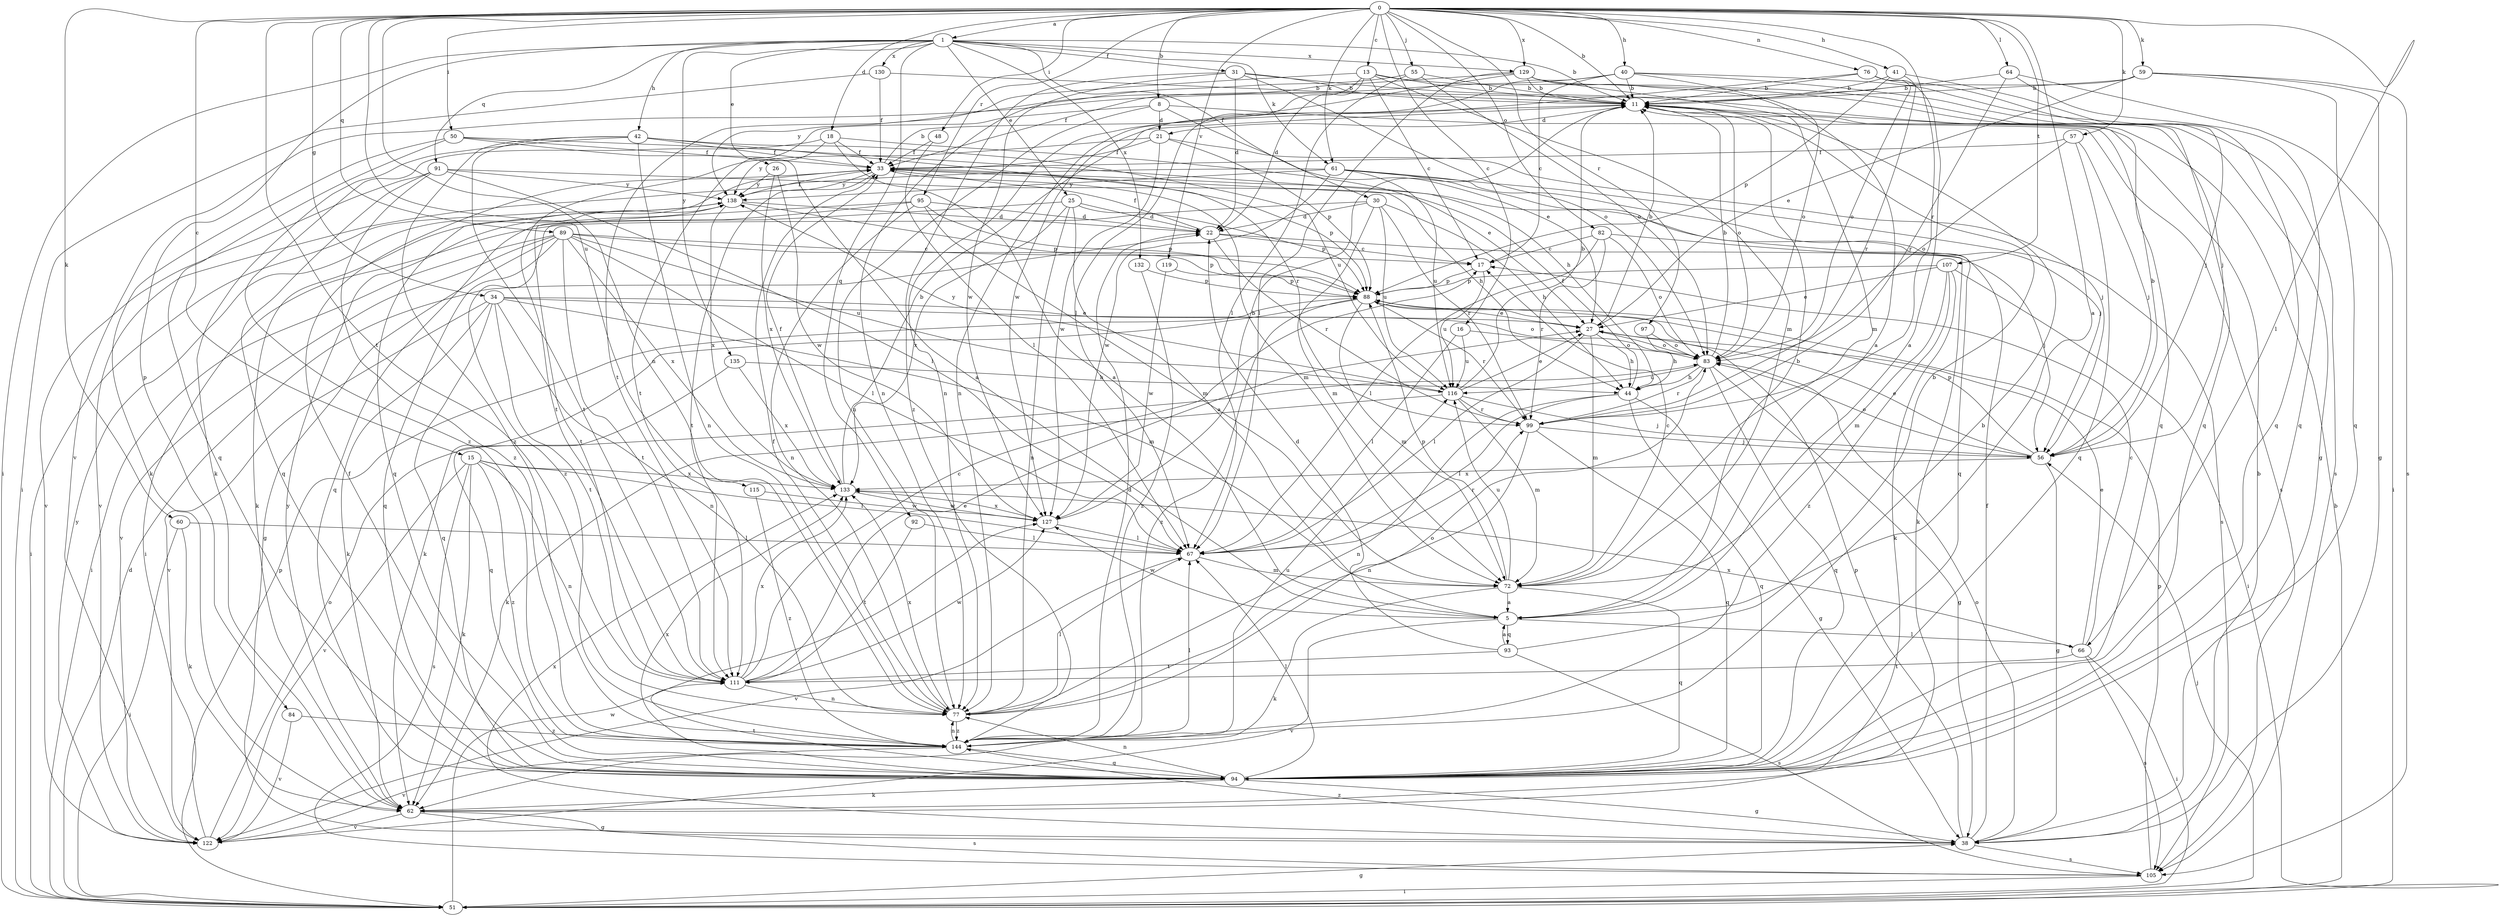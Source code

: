 strict digraph  {
0;
1;
5;
8;
11;
13;
15;
16;
17;
18;
21;
22;
25;
26;
27;
30;
31;
33;
34;
38;
40;
41;
42;
44;
48;
50;
51;
55;
56;
57;
59;
60;
61;
62;
64;
66;
67;
72;
76;
77;
82;
83;
84;
88;
89;
91;
92;
93;
94;
95;
97;
99;
105;
107;
111;
115;
116;
119;
122;
127;
129;
130;
132;
133;
135;
138;
144;
0 -> 1  [label=a];
0 -> 5  [label=a];
0 -> 8  [label=b];
0 -> 11  [label=b];
0 -> 13  [label=c];
0 -> 15  [label=c];
0 -> 16  [label=c];
0 -> 18  [label=d];
0 -> 34  [label=g];
0 -> 40  [label=h];
0 -> 41  [label=h];
0 -> 48  [label=i];
0 -> 50  [label=i];
0 -> 55  [label=j];
0 -> 57  [label=k];
0 -> 59  [label=k];
0 -> 60  [label=k];
0 -> 61  [label=k];
0 -> 64  [label=l];
0 -> 66  [label=l];
0 -> 76  [label=n];
0 -> 77  [label=n];
0 -> 82  [label=o];
0 -> 89  [label=q];
0 -> 95  [label=r];
0 -> 97  [label=r];
0 -> 99  [label=r];
0 -> 107  [label=t];
0 -> 111  [label=t];
0 -> 115  [label=u];
0 -> 119  [label=v];
0 -> 129  [label=x];
1 -> 11  [label=b];
1 -> 25  [label=e];
1 -> 26  [label=e];
1 -> 30  [label=f];
1 -> 31  [label=f];
1 -> 42  [label=h];
1 -> 51  [label=i];
1 -> 61  [label=k];
1 -> 84  [label=p];
1 -> 91  [label=q];
1 -> 92  [label=q];
1 -> 129  [label=x];
1 -> 130  [label=x];
1 -> 132  [label=x];
1 -> 135  [label=y];
5 -> 11  [label=b];
5 -> 66  [label=l];
5 -> 93  [label=q];
5 -> 122  [label=v];
5 -> 127  [label=w];
8 -> 21  [label=d];
8 -> 27  [label=e];
8 -> 77  [label=n];
8 -> 105  [label=s];
8 -> 111  [label=t];
11 -> 21  [label=d];
11 -> 83  [label=o];
13 -> 11  [label=b];
13 -> 17  [label=c];
13 -> 22  [label=d];
13 -> 56  [label=j];
13 -> 67  [label=l];
13 -> 72  [label=m];
13 -> 138  [label=y];
15 -> 62  [label=k];
15 -> 67  [label=l];
15 -> 77  [label=n];
15 -> 105  [label=s];
15 -> 122  [label=v];
15 -> 133  [label=x];
15 -> 144  [label=z];
16 -> 67  [label=l];
16 -> 83  [label=o];
16 -> 116  [label=u];
17 -> 88  [label=p];
17 -> 116  [label=u];
18 -> 5  [label=a];
18 -> 27  [label=e];
18 -> 33  [label=f];
18 -> 111  [label=t];
18 -> 144  [label=z];
21 -> 33  [label=f];
21 -> 56  [label=j];
21 -> 88  [label=p];
21 -> 127  [label=w];
21 -> 138  [label=y];
22 -> 17  [label=c];
22 -> 33  [label=f];
22 -> 56  [label=j];
22 -> 99  [label=r];
25 -> 5  [label=a];
25 -> 22  [label=d];
25 -> 77  [label=n];
25 -> 88  [label=p];
25 -> 133  [label=x];
25 -> 144  [label=z];
26 -> 127  [label=w];
26 -> 133  [label=x];
26 -> 138  [label=y];
27 -> 11  [label=b];
27 -> 44  [label=h];
27 -> 67  [label=l];
27 -> 72  [label=m];
27 -> 83  [label=o];
30 -> 22  [label=d];
30 -> 44  [label=h];
30 -> 51  [label=i];
30 -> 72  [label=m];
30 -> 99  [label=r];
30 -> 116  [label=u];
31 -> 11  [label=b];
31 -> 22  [label=d];
31 -> 83  [label=o];
31 -> 94  [label=q];
31 -> 127  [label=w];
31 -> 144  [label=z];
33 -> 11  [label=b];
33 -> 72  [label=m];
33 -> 88  [label=p];
33 -> 94  [label=q];
33 -> 111  [label=t];
33 -> 138  [label=y];
34 -> 27  [label=e];
34 -> 62  [label=k];
34 -> 72  [label=m];
34 -> 77  [label=n];
34 -> 83  [label=o];
34 -> 94  [label=q];
34 -> 111  [label=t];
34 -> 122  [label=v];
38 -> 11  [label=b];
38 -> 33  [label=f];
38 -> 83  [label=o];
38 -> 88  [label=p];
38 -> 105  [label=s];
38 -> 133  [label=x];
38 -> 144  [label=z];
40 -> 11  [label=b];
40 -> 17  [label=c];
40 -> 33  [label=f];
40 -> 38  [label=g];
40 -> 77  [label=n];
40 -> 83  [label=o];
40 -> 105  [label=s];
41 -> 11  [label=b];
41 -> 88  [label=p];
41 -> 94  [label=q];
41 -> 99  [label=r];
42 -> 33  [label=f];
42 -> 62  [label=k];
42 -> 77  [label=n];
42 -> 99  [label=r];
42 -> 111  [label=t];
42 -> 116  [label=u];
42 -> 144  [label=z];
44 -> 33  [label=f];
44 -> 38  [label=g];
44 -> 67  [label=l];
44 -> 77  [label=n];
44 -> 94  [label=q];
48 -> 33  [label=f];
48 -> 67  [label=l];
50 -> 5  [label=a];
50 -> 33  [label=f];
50 -> 44  [label=h];
50 -> 62  [label=k];
50 -> 94  [label=q];
51 -> 11  [label=b];
51 -> 22  [label=d];
51 -> 38  [label=g];
51 -> 56  [label=j];
51 -> 127  [label=w];
55 -> 11  [label=b];
55 -> 67  [label=l];
55 -> 77  [label=n];
55 -> 83  [label=o];
56 -> 11  [label=b];
56 -> 27  [label=e];
56 -> 38  [label=g];
56 -> 83  [label=o];
56 -> 88  [label=p];
56 -> 133  [label=x];
57 -> 33  [label=f];
57 -> 56  [label=j];
57 -> 83  [label=o];
57 -> 94  [label=q];
59 -> 11  [label=b];
59 -> 27  [label=e];
59 -> 38  [label=g];
59 -> 94  [label=q];
59 -> 105  [label=s];
59 -> 122  [label=v];
60 -> 51  [label=i];
60 -> 62  [label=k];
60 -> 67  [label=l];
61 -> 56  [label=j];
61 -> 94  [label=q];
61 -> 105  [label=s];
61 -> 116  [label=u];
61 -> 122  [label=v];
61 -> 127  [label=w];
61 -> 138  [label=y];
62 -> 38  [label=g];
62 -> 105  [label=s];
62 -> 122  [label=v];
62 -> 138  [label=y];
64 -> 11  [label=b];
64 -> 51  [label=i];
64 -> 94  [label=q];
64 -> 99  [label=r];
66 -> 17  [label=c];
66 -> 27  [label=e];
66 -> 51  [label=i];
66 -> 105  [label=s];
66 -> 111  [label=t];
66 -> 133  [label=x];
67 -> 72  [label=m];
67 -> 99  [label=r];
67 -> 122  [label=v];
72 -> 5  [label=a];
72 -> 17  [label=c];
72 -> 62  [label=k];
72 -> 88  [label=p];
72 -> 94  [label=q];
72 -> 116  [label=u];
76 -> 5  [label=a];
76 -> 11  [label=b];
76 -> 56  [label=j];
76 -> 77  [label=n];
76 -> 83  [label=o];
77 -> 33  [label=f];
77 -> 67  [label=l];
77 -> 83  [label=o];
77 -> 133  [label=x];
77 -> 144  [label=z];
82 -> 17  [label=c];
82 -> 62  [label=k];
82 -> 67  [label=l];
82 -> 83  [label=o];
82 -> 99  [label=r];
83 -> 11  [label=b];
83 -> 38  [label=g];
83 -> 44  [label=h];
83 -> 94  [label=q];
83 -> 99  [label=r];
83 -> 116  [label=u];
84 -> 122  [label=v];
84 -> 144  [label=z];
88 -> 27  [label=e];
88 -> 62  [label=k];
88 -> 72  [label=m];
88 -> 99  [label=r];
88 -> 144  [label=z];
89 -> 17  [label=c];
89 -> 38  [label=g];
89 -> 51  [label=i];
89 -> 67  [label=l];
89 -> 88  [label=p];
89 -> 94  [label=q];
89 -> 111  [label=t];
89 -> 116  [label=u];
89 -> 122  [label=v];
89 -> 133  [label=x];
91 -> 44  [label=h];
91 -> 67  [label=l];
91 -> 94  [label=q];
91 -> 122  [label=v];
91 -> 138  [label=y];
91 -> 144  [label=z];
92 -> 67  [label=l];
92 -> 111  [label=t];
93 -> 5  [label=a];
93 -> 11  [label=b];
93 -> 22  [label=d];
93 -> 105  [label=s];
93 -> 111  [label=t];
94 -> 33  [label=f];
94 -> 38  [label=g];
94 -> 62  [label=k];
94 -> 67  [label=l];
94 -> 77  [label=n];
94 -> 111  [label=t];
94 -> 133  [label=x];
95 -> 22  [label=d];
95 -> 72  [label=m];
95 -> 77  [label=n];
95 -> 88  [label=p];
95 -> 94  [label=q];
95 -> 111  [label=t];
97 -> 44  [label=h];
97 -> 83  [label=o];
99 -> 56  [label=j];
99 -> 77  [label=n];
99 -> 94  [label=q];
105 -> 51  [label=i];
105 -> 88  [label=p];
107 -> 27  [label=e];
107 -> 51  [label=i];
107 -> 62  [label=k];
107 -> 72  [label=m];
107 -> 88  [label=p];
107 -> 144  [label=z];
111 -> 17  [label=c];
111 -> 27  [label=e];
111 -> 77  [label=n];
111 -> 127  [label=w];
111 -> 133  [label=x];
115 -> 127  [label=w];
115 -> 144  [label=z];
116 -> 11  [label=b];
116 -> 27  [label=e];
116 -> 56  [label=j];
116 -> 62  [label=k];
116 -> 72  [label=m];
116 -> 99  [label=r];
116 -> 138  [label=y];
119 -> 88  [label=p];
119 -> 127  [label=w];
122 -> 83  [label=o];
122 -> 88  [label=p];
122 -> 138  [label=y];
127 -> 11  [label=b];
127 -> 67  [label=l];
127 -> 133  [label=x];
129 -> 5  [label=a];
129 -> 11  [label=b];
129 -> 67  [label=l];
129 -> 72  [label=m];
129 -> 94  [label=q];
129 -> 111  [label=t];
129 -> 127  [label=w];
130 -> 11  [label=b];
130 -> 33  [label=f];
130 -> 51  [label=i];
132 -> 88  [label=p];
132 -> 144  [label=z];
133 -> 11  [label=b];
133 -> 33  [label=f];
133 -> 127  [label=w];
135 -> 44  [label=h];
135 -> 94  [label=q];
135 -> 133  [label=x];
138 -> 22  [label=d];
138 -> 33  [label=f];
138 -> 51  [label=i];
138 -> 62  [label=k];
138 -> 88  [label=p];
138 -> 133  [label=x];
144 -> 11  [label=b];
144 -> 22  [label=d];
144 -> 67  [label=l];
144 -> 77  [label=n];
144 -> 94  [label=q];
144 -> 116  [label=u];
144 -> 122  [label=v];
}
